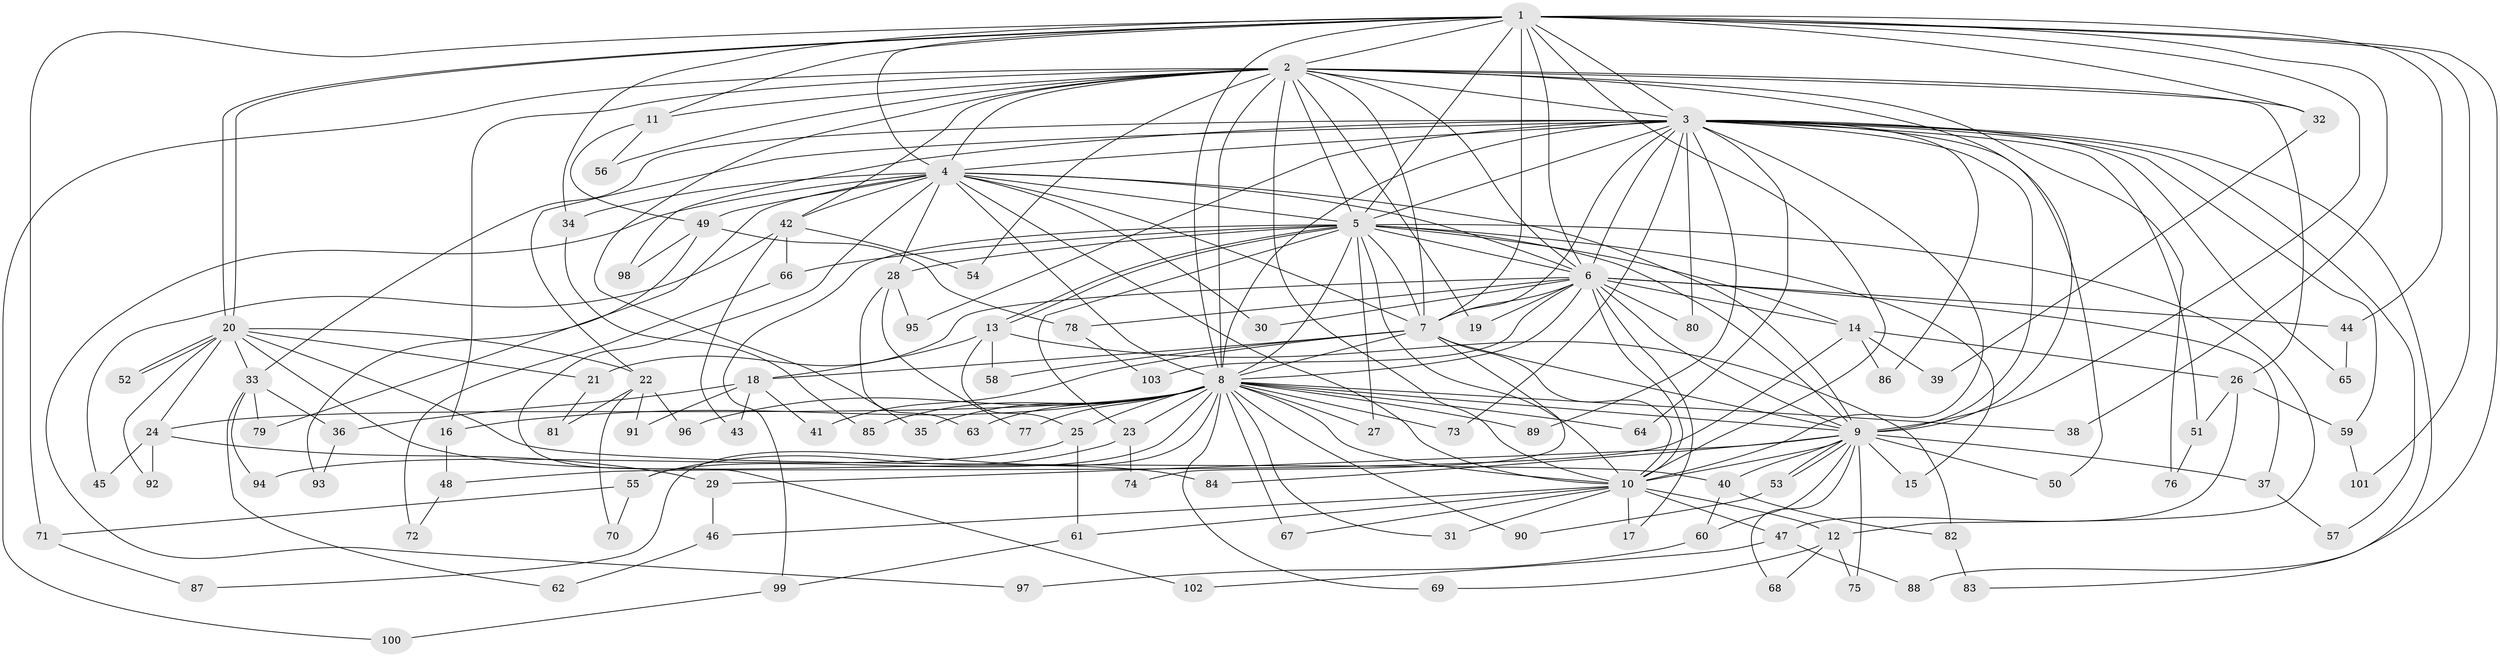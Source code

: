 // coarse degree distribution, {14: 0.03225806451612903, 13: 0.06451612903225806, 5: 0.16129032258064516, 3: 0.0967741935483871, 12: 0.03225806451612903, 4: 0.25806451612903225, 6: 0.06451612903225806, 11: 0.03225806451612903, 17: 0.03225806451612903, 10: 0.03225806451612903, 1: 0.03225806451612903, 8: 0.03225806451612903, 7: 0.03225806451612903, 2: 0.06451612903225806, 16: 0.03225806451612903}
// Generated by graph-tools (version 1.1) at 2025/36/03/04/25 23:36:25]
// undirected, 103 vertices, 231 edges
graph export_dot {
  node [color=gray90,style=filled];
  1;
  2;
  3;
  4;
  5;
  6;
  7;
  8;
  9;
  10;
  11;
  12;
  13;
  14;
  15;
  16;
  17;
  18;
  19;
  20;
  21;
  22;
  23;
  24;
  25;
  26;
  27;
  28;
  29;
  30;
  31;
  32;
  33;
  34;
  35;
  36;
  37;
  38;
  39;
  40;
  41;
  42;
  43;
  44;
  45;
  46;
  47;
  48;
  49;
  50;
  51;
  52;
  53;
  54;
  55;
  56;
  57;
  58;
  59;
  60;
  61;
  62;
  63;
  64;
  65;
  66;
  67;
  68;
  69;
  70;
  71;
  72;
  73;
  74;
  75;
  76;
  77;
  78;
  79;
  80;
  81;
  82;
  83;
  84;
  85;
  86;
  87;
  88;
  89;
  90;
  91;
  92;
  93;
  94;
  95;
  96;
  97;
  98;
  99;
  100;
  101;
  102;
  103;
  1 -- 2;
  1 -- 3;
  1 -- 4;
  1 -- 5;
  1 -- 6;
  1 -- 7;
  1 -- 8;
  1 -- 9;
  1 -- 10;
  1 -- 11;
  1 -- 20;
  1 -- 20;
  1 -- 32;
  1 -- 34;
  1 -- 38;
  1 -- 44;
  1 -- 71;
  1 -- 88;
  1 -- 101;
  2 -- 3;
  2 -- 4;
  2 -- 5;
  2 -- 6;
  2 -- 7;
  2 -- 8;
  2 -- 9;
  2 -- 10;
  2 -- 11;
  2 -- 16;
  2 -- 19;
  2 -- 26;
  2 -- 32;
  2 -- 35;
  2 -- 42;
  2 -- 54;
  2 -- 56;
  2 -- 76;
  2 -- 100;
  3 -- 4;
  3 -- 5;
  3 -- 6;
  3 -- 7;
  3 -- 8;
  3 -- 9;
  3 -- 10;
  3 -- 22;
  3 -- 33;
  3 -- 50;
  3 -- 51;
  3 -- 57;
  3 -- 59;
  3 -- 64;
  3 -- 65;
  3 -- 73;
  3 -- 80;
  3 -- 83;
  3 -- 86;
  3 -- 89;
  3 -- 95;
  3 -- 98;
  4 -- 5;
  4 -- 6;
  4 -- 7;
  4 -- 8;
  4 -- 9;
  4 -- 10;
  4 -- 28;
  4 -- 30;
  4 -- 34;
  4 -- 42;
  4 -- 49;
  4 -- 79;
  4 -- 97;
  4 -- 102;
  5 -- 6;
  5 -- 7;
  5 -- 8;
  5 -- 9;
  5 -- 10;
  5 -- 12;
  5 -- 13;
  5 -- 13;
  5 -- 14;
  5 -- 15;
  5 -- 23;
  5 -- 27;
  5 -- 28;
  5 -- 66;
  5 -- 99;
  6 -- 7;
  6 -- 8;
  6 -- 9;
  6 -- 10;
  6 -- 14;
  6 -- 17;
  6 -- 19;
  6 -- 21;
  6 -- 30;
  6 -- 37;
  6 -- 44;
  6 -- 78;
  6 -- 80;
  6 -- 103;
  7 -- 8;
  7 -- 9;
  7 -- 10;
  7 -- 18;
  7 -- 41;
  7 -- 58;
  7 -- 74;
  8 -- 9;
  8 -- 10;
  8 -- 16;
  8 -- 23;
  8 -- 24;
  8 -- 25;
  8 -- 27;
  8 -- 31;
  8 -- 35;
  8 -- 38;
  8 -- 55;
  8 -- 63;
  8 -- 64;
  8 -- 67;
  8 -- 69;
  8 -- 73;
  8 -- 77;
  8 -- 85;
  8 -- 87;
  8 -- 89;
  8 -- 90;
  8 -- 96;
  9 -- 10;
  9 -- 15;
  9 -- 29;
  9 -- 37;
  9 -- 40;
  9 -- 50;
  9 -- 53;
  9 -- 53;
  9 -- 60;
  9 -- 68;
  9 -- 75;
  9 -- 84;
  10 -- 12;
  10 -- 17;
  10 -- 31;
  10 -- 46;
  10 -- 47;
  10 -- 61;
  10 -- 67;
  11 -- 49;
  11 -- 56;
  12 -- 68;
  12 -- 69;
  12 -- 75;
  13 -- 18;
  13 -- 25;
  13 -- 58;
  13 -- 82;
  14 -- 26;
  14 -- 39;
  14 -- 48;
  14 -- 86;
  16 -- 48;
  18 -- 36;
  18 -- 41;
  18 -- 43;
  18 -- 91;
  20 -- 21;
  20 -- 22;
  20 -- 24;
  20 -- 33;
  20 -- 40;
  20 -- 52;
  20 -- 52;
  20 -- 84;
  20 -- 92;
  21 -- 81;
  22 -- 70;
  22 -- 81;
  22 -- 91;
  22 -- 96;
  23 -- 55;
  23 -- 74;
  24 -- 29;
  24 -- 45;
  24 -- 92;
  25 -- 61;
  25 -- 94;
  26 -- 47;
  26 -- 51;
  26 -- 59;
  28 -- 63;
  28 -- 77;
  28 -- 95;
  29 -- 46;
  32 -- 39;
  33 -- 36;
  33 -- 62;
  33 -- 79;
  33 -- 94;
  34 -- 85;
  36 -- 93;
  37 -- 57;
  40 -- 60;
  40 -- 82;
  42 -- 43;
  42 -- 45;
  42 -- 54;
  42 -- 66;
  44 -- 65;
  46 -- 62;
  47 -- 88;
  47 -- 102;
  48 -- 72;
  49 -- 78;
  49 -- 93;
  49 -- 98;
  51 -- 76;
  53 -- 90;
  55 -- 70;
  55 -- 71;
  59 -- 101;
  60 -- 97;
  61 -- 99;
  66 -- 72;
  71 -- 87;
  78 -- 103;
  82 -- 83;
  99 -- 100;
}
